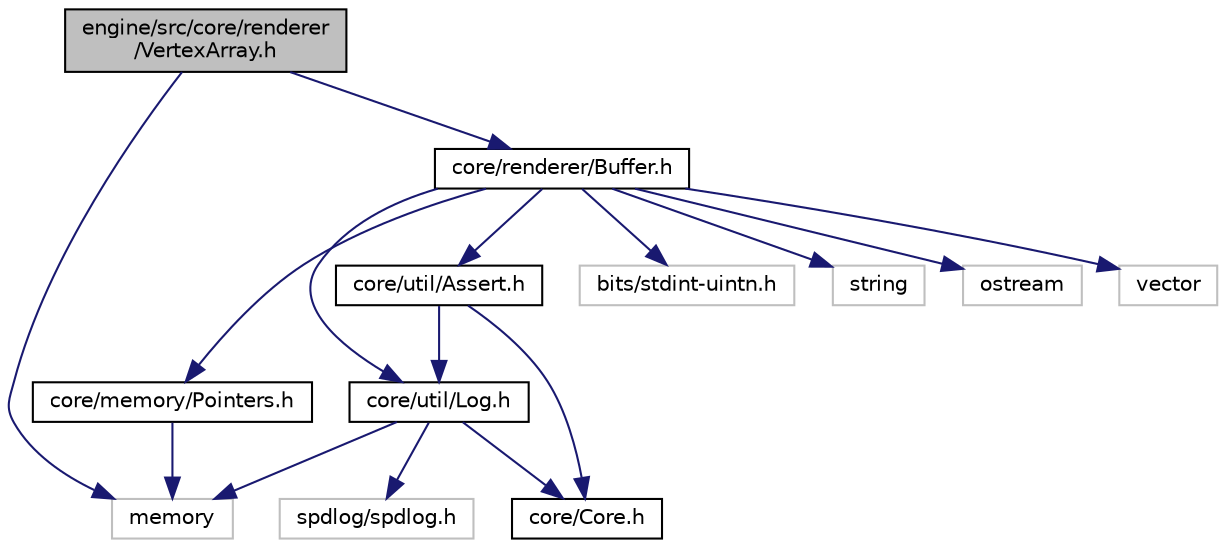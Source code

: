 digraph "engine/src/core/renderer/VertexArray.h"
{
 // LATEX_PDF_SIZE
  edge [fontname="Helvetica",fontsize="10",labelfontname="Helvetica",labelfontsize="10"];
  node [fontname="Helvetica",fontsize="10",shape=record];
  Node1 [label="engine/src/core/renderer\l/VertexArray.h",height=0.2,width=0.4,color="black", fillcolor="grey75", style="filled", fontcolor="black",tooltip="The Generic VertexArray API."];
  Node1 -> Node2 [color="midnightblue",fontsize="10",style="solid",fontname="Helvetica"];
  Node2 [label="memory",height=0.2,width=0.4,color="grey75", fillcolor="white", style="filled",tooltip=" "];
  Node1 -> Node3 [color="midnightblue",fontsize="10",style="solid",fontname="Helvetica"];
  Node3 [label="core/renderer/Buffer.h",height=0.2,width=0.4,color="black", fillcolor="white", style="filled",URL="$Buffer_8h.html",tooltip="Buffer abstractions that allow the ease of implementing Buffers for any graphics API."];
  Node3 -> Node4 [color="midnightblue",fontsize="10",style="solid",fontname="Helvetica"];
  Node4 [label="bits/stdint-uintn.h",height=0.2,width=0.4,color="grey75", fillcolor="white", style="filled",tooltip=" "];
  Node3 -> Node5 [color="midnightblue",fontsize="10",style="solid",fontname="Helvetica"];
  Node5 [label="string",height=0.2,width=0.4,color="grey75", fillcolor="white", style="filled",tooltip=" "];
  Node3 -> Node6 [color="midnightblue",fontsize="10",style="solid",fontname="Helvetica"];
  Node6 [label="ostream",height=0.2,width=0.4,color="grey75", fillcolor="white", style="filled",tooltip=" "];
  Node3 -> Node7 [color="midnightblue",fontsize="10",style="solid",fontname="Helvetica"];
  Node7 [label="vector",height=0.2,width=0.4,color="grey75", fillcolor="white", style="filled",tooltip=" "];
  Node3 -> Node8 [color="midnightblue",fontsize="10",style="solid",fontname="Helvetica"];
  Node8 [label="core/memory/Pointers.h",height=0.2,width=0.4,color="black", fillcolor="white", style="filled",URL="$Pointers_8h.html",tooltip="Abstraction for handling pointers within the engine. Currently just aliases for unique and shared poi..."];
  Node8 -> Node2 [color="midnightblue",fontsize="10",style="solid",fontname="Helvetica"];
  Node3 -> Node9 [color="midnightblue",fontsize="10",style="solid",fontname="Helvetica"];
  Node9 [label="core/util/Assert.h",height=0.2,width=0.4,color="black", fillcolor="white", style="filled",URL="$Assert_8h.html",tooltip="This is a utility file that is primarily used for debugging the internals of the engine when incorrec..."];
  Node9 -> Node10 [color="midnightblue",fontsize="10",style="solid",fontname="Helvetica"];
  Node10 [label="core/Core.h",height=0.2,width=0.4,color="black", fillcolor="white", style="filled",URL="$Core_8h.html",tooltip="Core macros to be used all throughout the engine for development and production purposes."];
  Node9 -> Node11 [color="midnightblue",fontsize="10",style="solid",fontname="Helvetica"];
  Node11 [label="core/util/Log.h",height=0.2,width=0.4,color="black", fillcolor="white", style="filled",URL="$Log_8h.html",tooltip="The engines logging utility."];
  Node11 -> Node2 [color="midnightblue",fontsize="10",style="solid",fontname="Helvetica"];
  Node11 -> Node12 [color="midnightblue",fontsize="10",style="solid",fontname="Helvetica"];
  Node12 [label="spdlog/spdlog.h",height=0.2,width=0.4,color="grey75", fillcolor="white", style="filled",tooltip=" "];
  Node11 -> Node10 [color="midnightblue",fontsize="10",style="solid",fontname="Helvetica"];
  Node3 -> Node11 [color="midnightblue",fontsize="10",style="solid",fontname="Helvetica"];
}
